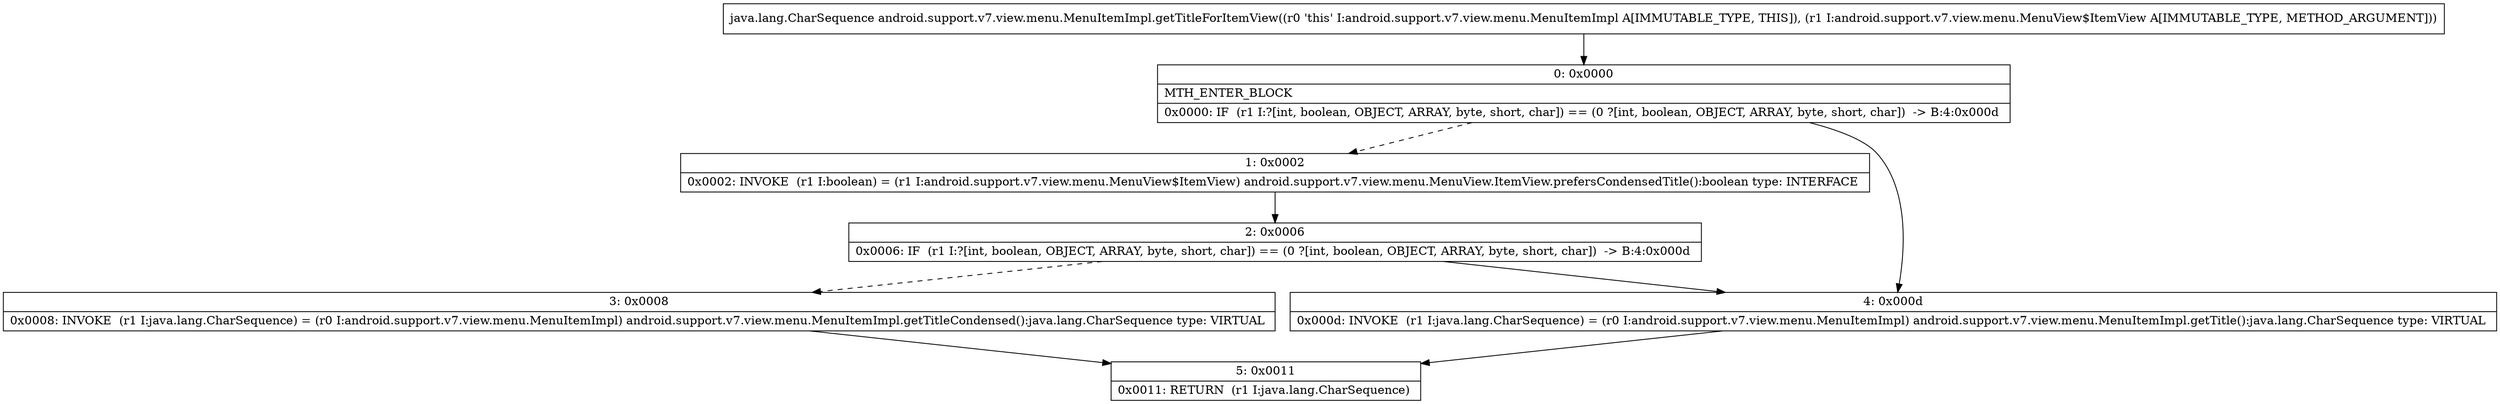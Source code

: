 digraph "CFG forandroid.support.v7.view.menu.MenuItemImpl.getTitleForItemView(Landroid\/support\/v7\/view\/menu\/MenuView$ItemView;)Ljava\/lang\/CharSequence;" {
Node_0 [shape=record,label="{0\:\ 0x0000|MTH_ENTER_BLOCK\l|0x0000: IF  (r1 I:?[int, boolean, OBJECT, ARRAY, byte, short, char]) == (0 ?[int, boolean, OBJECT, ARRAY, byte, short, char])  \-\> B:4:0x000d \l}"];
Node_1 [shape=record,label="{1\:\ 0x0002|0x0002: INVOKE  (r1 I:boolean) = (r1 I:android.support.v7.view.menu.MenuView$ItemView) android.support.v7.view.menu.MenuView.ItemView.prefersCondensedTitle():boolean type: INTERFACE \l}"];
Node_2 [shape=record,label="{2\:\ 0x0006|0x0006: IF  (r1 I:?[int, boolean, OBJECT, ARRAY, byte, short, char]) == (0 ?[int, boolean, OBJECT, ARRAY, byte, short, char])  \-\> B:4:0x000d \l}"];
Node_3 [shape=record,label="{3\:\ 0x0008|0x0008: INVOKE  (r1 I:java.lang.CharSequence) = (r0 I:android.support.v7.view.menu.MenuItemImpl) android.support.v7.view.menu.MenuItemImpl.getTitleCondensed():java.lang.CharSequence type: VIRTUAL \l}"];
Node_4 [shape=record,label="{4\:\ 0x000d|0x000d: INVOKE  (r1 I:java.lang.CharSequence) = (r0 I:android.support.v7.view.menu.MenuItemImpl) android.support.v7.view.menu.MenuItemImpl.getTitle():java.lang.CharSequence type: VIRTUAL \l}"];
Node_5 [shape=record,label="{5\:\ 0x0011|0x0011: RETURN  (r1 I:java.lang.CharSequence) \l}"];
MethodNode[shape=record,label="{java.lang.CharSequence android.support.v7.view.menu.MenuItemImpl.getTitleForItemView((r0 'this' I:android.support.v7.view.menu.MenuItemImpl A[IMMUTABLE_TYPE, THIS]), (r1 I:android.support.v7.view.menu.MenuView$ItemView A[IMMUTABLE_TYPE, METHOD_ARGUMENT])) }"];
MethodNode -> Node_0;
Node_0 -> Node_1[style=dashed];
Node_0 -> Node_4;
Node_1 -> Node_2;
Node_2 -> Node_3[style=dashed];
Node_2 -> Node_4;
Node_3 -> Node_5;
Node_4 -> Node_5;
}

